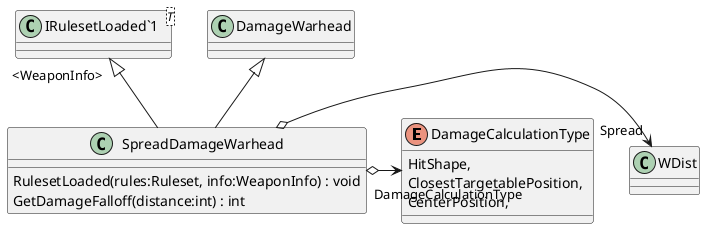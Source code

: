 @startuml
enum DamageCalculationType {
    HitShape,
    ClosestTargetablePosition,
    CenterPosition,
}
class SpreadDamageWarhead {
    RulesetLoaded(rules:Ruleset, info:WeaponInfo) : void
    GetDamageFalloff(distance:int) : int
}
class "IRulesetLoaded`1"<T> {
}
DamageWarhead <|-- SpreadDamageWarhead
"IRulesetLoaded`1" "<WeaponInfo>" <|-- SpreadDamageWarhead
SpreadDamageWarhead o-> "Spread" WDist
SpreadDamageWarhead o-> "DamageCalculationType" DamageCalculationType
@enduml
